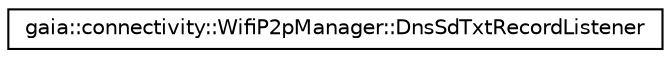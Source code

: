 digraph G
{
  edge [fontname="Helvetica",fontsize="10",labelfontname="Helvetica",labelfontsize="10"];
  node [fontname="Helvetica",fontsize="10",shape=record];
  rankdir=LR;
  Node1 [label="gaia::connectivity::WifiP2pManager::DnsSdTxtRecordListener",height=0.2,width=0.4,color="black", fillcolor="white", style="filled",URL="$da/d75/classgaia_1_1connectivity_1_1_wifi_p2p_manager_1_1_dns_sd_txt_record_listener.html"];
}
